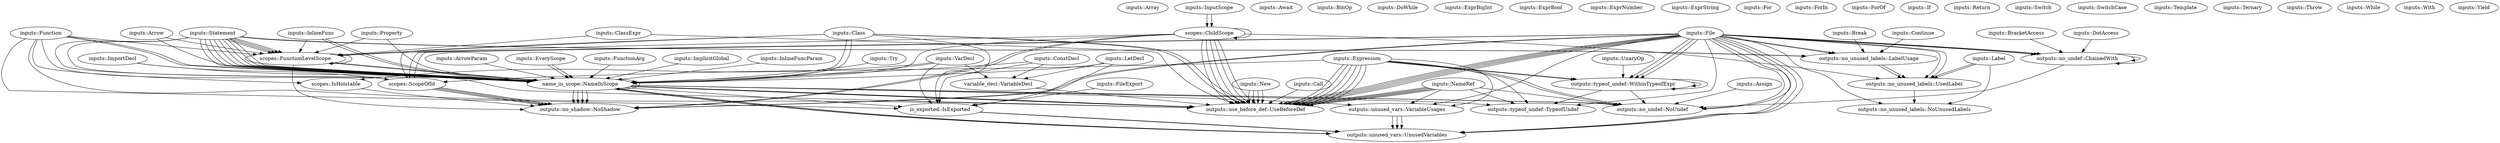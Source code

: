 digraph {
    0 [label="inputs::Array"];
    1 [label="inputs::Arrow"];
    2 [label="inputs::ArrowParam"];
    3 [label="inputs::Assign"];
    4 [label="inputs::Await"];
    5 [label="inputs::BinOp"];
    6 [label="inputs::BracketAccess"];
    7 [label="inputs::Break"];
    8 [label="inputs::Call"];
    9 [label="inputs::Class"];
    10 [label="inputs::ClassExpr"];
    11 [label="inputs::ConstDecl"];
    12 [label="inputs::Continue"];
    13 [label="inputs::DoWhile"];
    14 [label="inputs::DotAccess"];
    15 [label="inputs::EveryScope"];
    16 [label="inputs::ExprBigInt"];
    17 [label="inputs::ExprBool"];
    18 [label="inputs::ExprNumber"];
    19 [label="inputs::ExprString"];
    20 [label="inputs::Expression"];
    21 [label="inputs::File"];
    22 [label="inputs::FileExport"];
    23 [label="inputs::For"];
    24 [label="inputs::ForIn"];
    25 [label="inputs::ForOf"];
    26 [label="inputs::Function"];
    27 [label="inputs::FunctionArg"];
    28 [label="inputs::If"];
    29 [label="inputs::ImplicitGlobal"];
    30 [label="inputs::ImportDecl"];
    31 [label="inputs::InlineFunc"];
    32 [label="inputs::InlineFuncParam"];
    33 [label="inputs::InputScope"];
    34 [label="inputs::Label"];
    35 [label="inputs::LetDecl"];
    36 [label="inputs::NameRef"];
    37 [label="inputs::New"];
    38 [label="inputs::Property"];
    39 [label="inputs::Return"];
    40 [label="inputs::Statement"];
    41 [label="inputs::Switch"];
    42 [label="inputs::SwitchCase"];
    43 [label="inputs::Template"];
    44 [label="inputs::Ternary"];
    45 [label="inputs::Throw"];
    46 [label="inputs::Try"];
    47 [label="inputs::UnaryOp"];
    48 [label="inputs::VarDecl"];
    49 [label="inputs::While"];
    50 [label="inputs::With"];
    51 [label="inputs::Yield"];
    52 [label="is_exported::IsExported"];
    53 [label="name_in_scope::NameInScope"];
    54 [label="outputs::no_shadow::NoShadow"];
    55 [label="outputs::no_undef::ChainedWith"];
    56 [label="outputs::no_undef::NoUndef"];
    57 [label="outputs::no_unused_labels::LabelUsage"];
    58 [label="outputs::no_unused_labels::NoUnusedLabels"];
    59 [label="outputs::no_unused_labels::UsedLabel"];
    60 [label="outputs::typeof_undef::TypeofUndef"];
    61 [label="outputs::typeof_undef::WithinTypeofExpr"];
    62 [label="outputs::unused_vars::UnusedVariables"];
    63 [label="outputs::unused_vars::VariableUsages"];
    64 [label="outputs::use_before_def::UseBeforeDef"];
    65 [label="scopes::ChildScope"];
    66 [label="scopes::FunctionLevelScope"];
    67 [label="scopes::IsHoistable"];
    68 [label="scopes::ScopeOfId"];
    69 [label="variable_decl::VariableDecl"];
    1 -> 53;
    1 -> 66;
    2 -> 53;
    3 -> 56;
    6 -> 55;
    7 -> 57;
    8 -> 64;
    9 -> 52;
    9 -> 53;
    9 -> 53;
    9 -> 64;
    9 -> 64;
    9 -> 66;
    9 -> 68;
    10 -> 64;
    10 -> 66;
    11 -> 52;
    11 -> 53;
    11 -> 69;
    12 -> 57;
    14 -> 55;
    15 -> 53;
    15 -> 53;
    20 -> 56;
    20 -> 56;
    20 -> 60;
    20 -> 61;
    20 -> 61;
    20 -> 63;
    20 -> 64;
    20 -> 64;
    20 -> 64;
    20 -> 64;
    20 -> 64;
    20 -> 64;
    20 -> 68;
    21 -> 54;
    21 -> 54;
    21 -> 55;
    21 -> 55;
    21 -> 55;
    21 -> 56;
    21 -> 56;
    21 -> 57;
    21 -> 57;
    21 -> 58;
    21 -> 59;
    21 -> 59;
    21 -> 60;
    21 -> 61;
    21 -> 61;
    21 -> 61;
    21 -> 62;
    21 -> 62;
    21 -> 62;
    21 -> 63;
    21 -> 64;
    21 -> 64;
    21 -> 64;
    21 -> 64;
    21 -> 64;
    21 -> 66;
    21 -> 68;
    21 -> 68;
    22 -> 52;
    26 -> 52;
    26 -> 53;
    26 -> 53;
    26 -> 64;
    26 -> 66;
    26 -> 67;
    26 -> 68;
    27 -> 53;
    29 -> 53;
    30 -> 53;
    30 -> 68;
    31 -> 53;
    31 -> 53;
    31 -> 66;
    32 -> 53;
    33 -> 65;
    33 -> 65;
    34 -> 58;
    34 -> 59;
    34 -> 59;
    35 -> 52;
    35 -> 53;
    35 -> 69;
    36 -> 56;
    36 -> 60;
    36 -> 63;
    36 -> 64;
    36 -> 64;
    36 -> 64;
    36 -> 64;
    36 -> 64;
    37 -> 64;
    37 -> 64;
    37 -> 64;
    37 -> 64;
    38 -> 53;
    38 -> 66;
    40 -> 53;
    40 -> 53;
    40 -> 53;
    40 -> 53;
    40 -> 53;
    40 -> 53;
    40 -> 53;
    40 -> 53;
    40 -> 57;
    40 -> 57;
    40 -> 64;
    40 -> 66;
    40 -> 66;
    40 -> 66;
    40 -> 66;
    40 -> 68;
    46 -> 53;
    47 -> 61;
    48 -> 52;
    48 -> 53;
    48 -> 67;
    48 -> 69;
    52 -> 62;
    52 -> 62;
    53 -> 52;
    53 -> 53;
    53 -> 54;
    53 -> 54;
    53 -> 54;
    53 -> 54;
    53 -> 56;
    53 -> 56;
    53 -> 60;
    53 -> 62;
    53 -> 62;
    53 -> 62;
    53 -> 63;
    53 -> 64;
    53 -> 64;
    53 -> 64;
    53 -> 64;
    55 -> 55;
    55 -> 55;
    55 -> 56;
    57 -> 59;
    57 -> 59;
    59 -> 58;
    61 -> 56;
    61 -> 60;
    61 -> 61;
    61 -> 61;
    63 -> 62;
    63 -> 62;
    63 -> 62;
    65 -> 53;
    65 -> 54;
    65 -> 54;
    65 -> 59;
    65 -> 64;
    65 -> 64;
    65 -> 64;
    65 -> 64;
    65 -> 64;
    65 -> 65;
    65 -> 66;
    66 -> 53;
    66 -> 53;
    66 -> 54;
    66 -> 66;
    67 -> 54;
    68 -> 54;
    68 -> 54;
    68 -> 54;
    68 -> 54;
    69 -> 64;
}